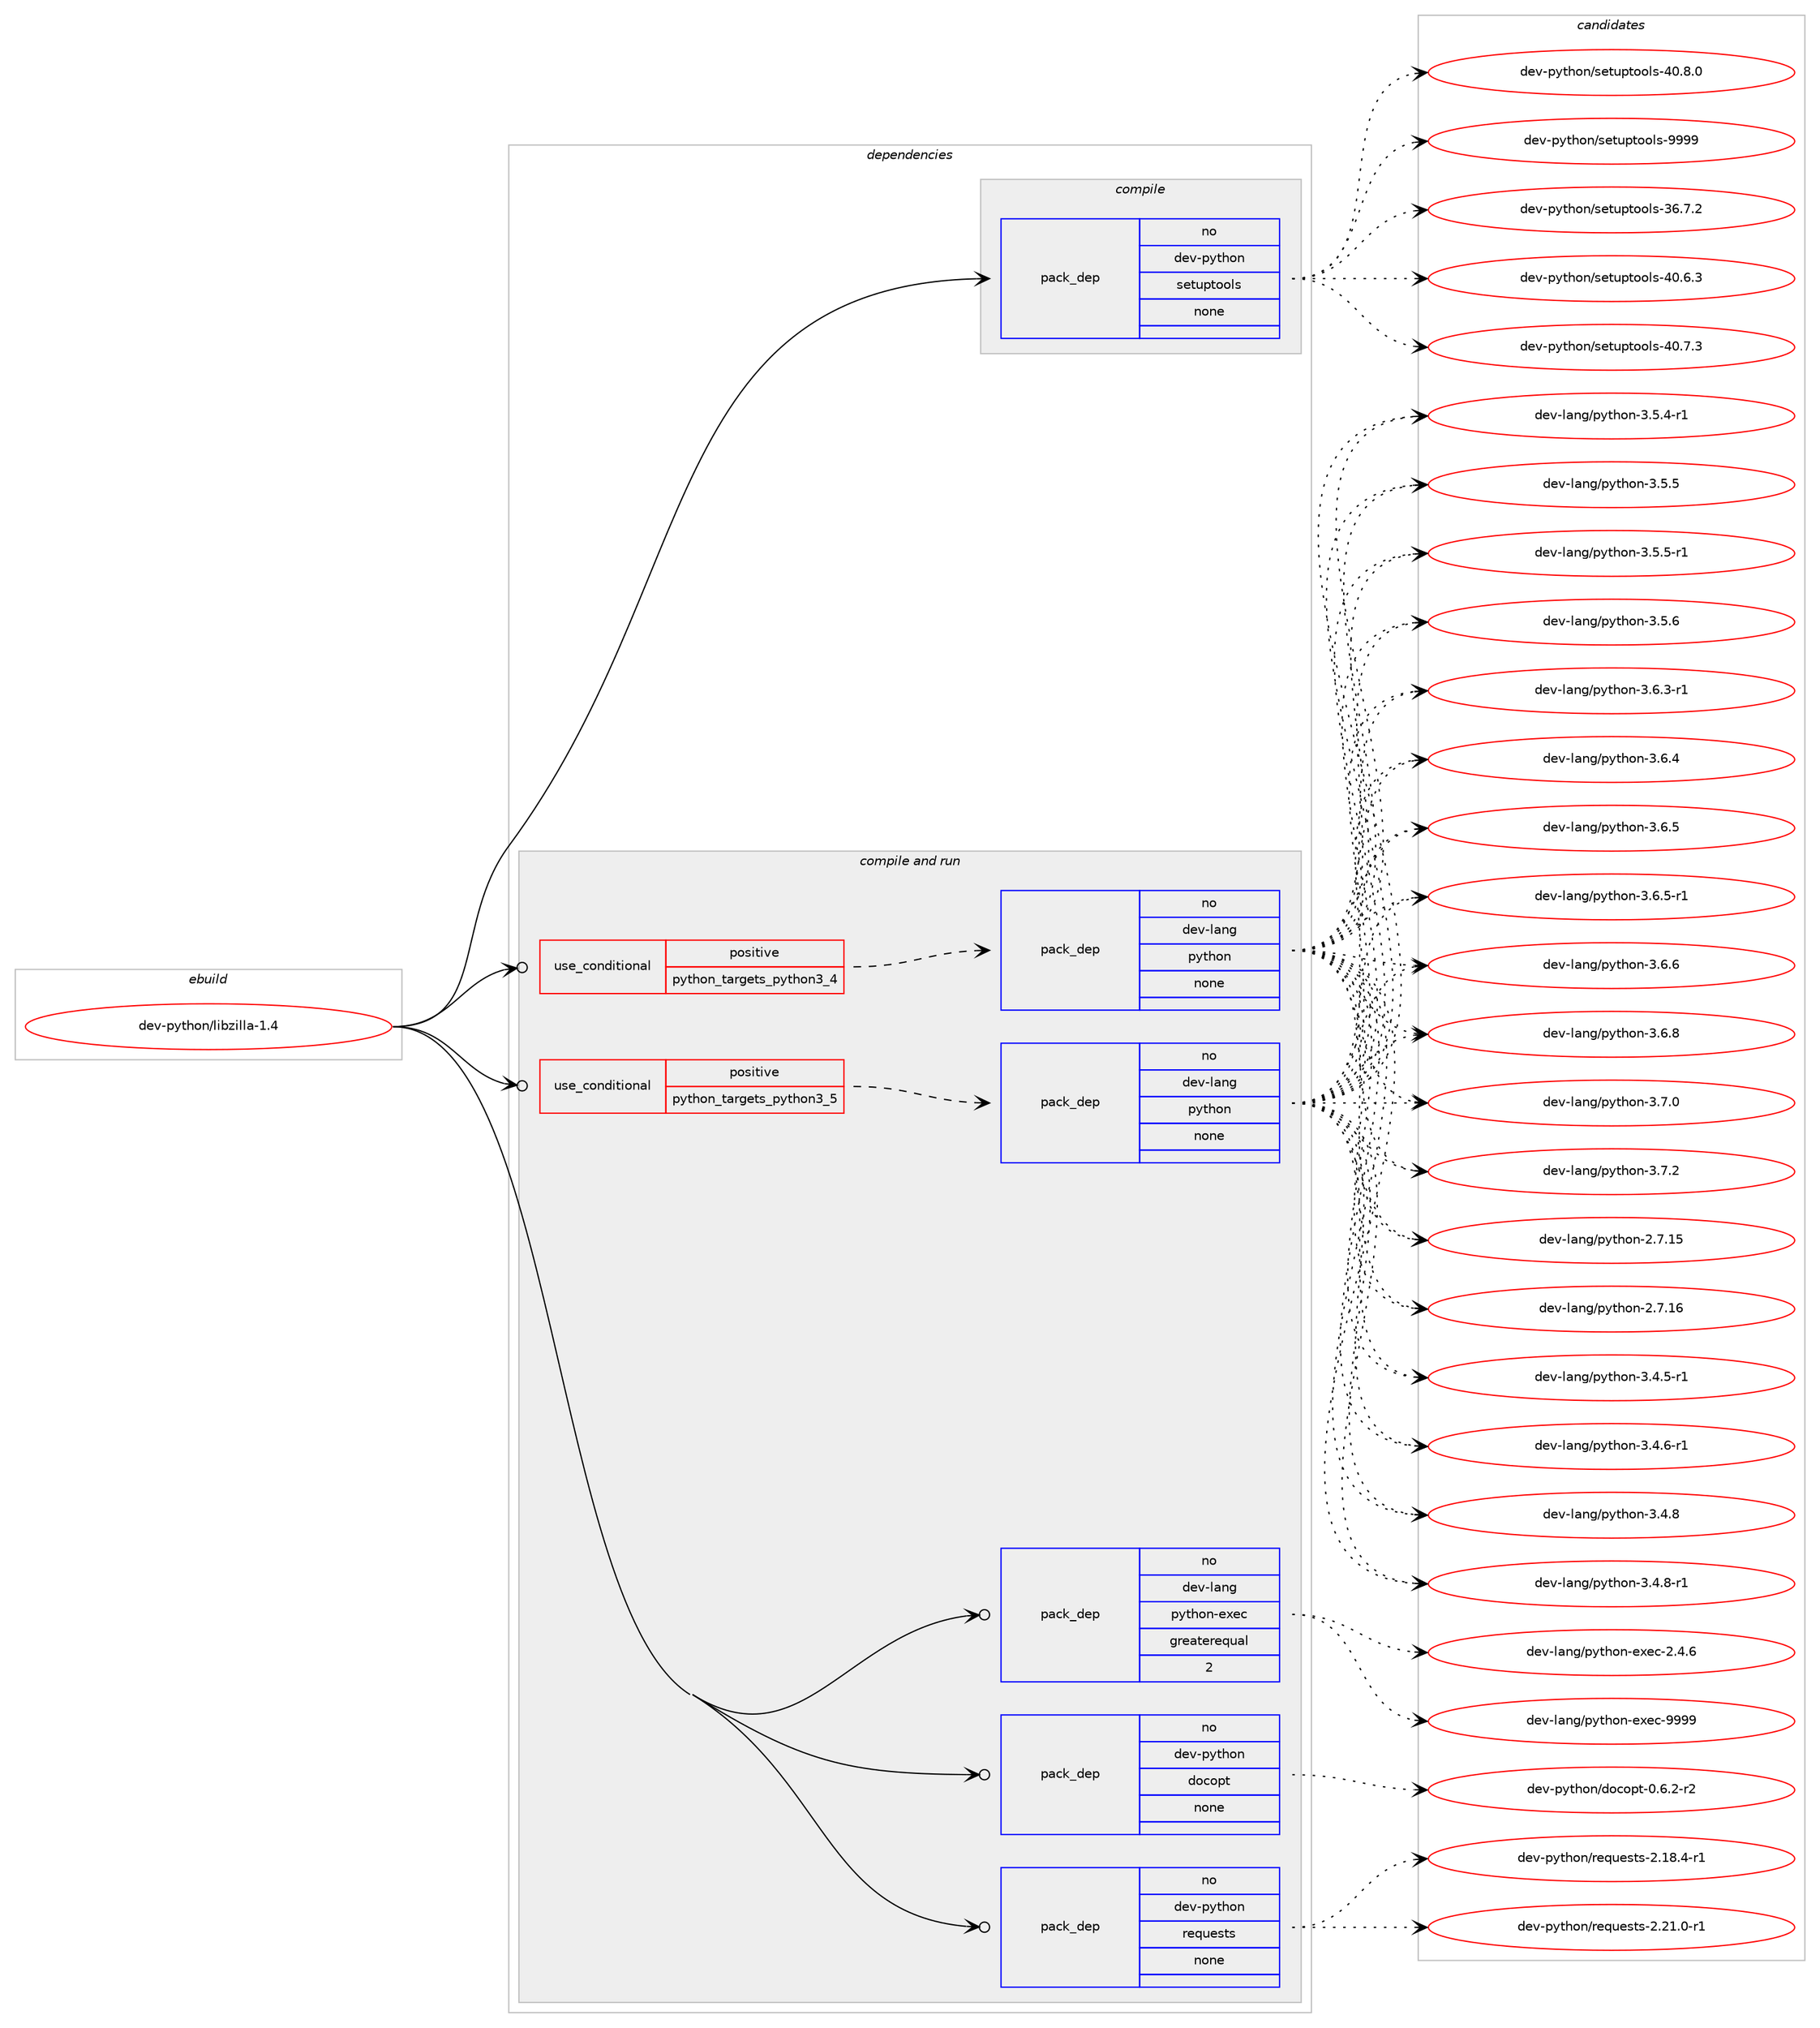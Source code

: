 digraph prolog {

# *************
# Graph options
# *************

newrank=true;
concentrate=true;
compound=true;
graph [rankdir=LR,fontname=Helvetica,fontsize=10,ranksep=1.5];#, ranksep=2.5, nodesep=0.2];
edge  [arrowhead=vee];
node  [fontname=Helvetica,fontsize=10];

# **********
# The ebuild
# **********

subgraph cluster_leftcol {
color=gray;
rank=same;
label=<<i>ebuild</i>>;
id [label="dev-python/libzilla-1.4", color=red, width=4, href="../dev-python/libzilla-1.4.svg"];
}

# ****************
# The dependencies
# ****************

subgraph cluster_midcol {
color=gray;
label=<<i>dependencies</i>>;
subgraph cluster_compile {
fillcolor="#eeeeee";
style=filled;
label=<<i>compile</i>>;
subgraph pack1017007 {
dependency1417175 [label=<<TABLE BORDER="0" CELLBORDER="1" CELLSPACING="0" CELLPADDING="4" WIDTH="220"><TR><TD ROWSPAN="6" CELLPADDING="30">pack_dep</TD></TR><TR><TD WIDTH="110">no</TD></TR><TR><TD>dev-python</TD></TR><TR><TD>setuptools</TD></TR><TR><TD>none</TD></TR><TR><TD></TD></TR></TABLE>>, shape=none, color=blue];
}
id:e -> dependency1417175:w [weight=20,style="solid",arrowhead="vee"];
}
subgraph cluster_compileandrun {
fillcolor="#eeeeee";
style=filled;
label=<<i>compile and run</i>>;
subgraph cond376895 {
dependency1417176 [label=<<TABLE BORDER="0" CELLBORDER="1" CELLSPACING="0" CELLPADDING="4"><TR><TD ROWSPAN="3" CELLPADDING="10">use_conditional</TD></TR><TR><TD>positive</TD></TR><TR><TD>python_targets_python3_4</TD></TR></TABLE>>, shape=none, color=red];
subgraph pack1017008 {
dependency1417177 [label=<<TABLE BORDER="0" CELLBORDER="1" CELLSPACING="0" CELLPADDING="4" WIDTH="220"><TR><TD ROWSPAN="6" CELLPADDING="30">pack_dep</TD></TR><TR><TD WIDTH="110">no</TD></TR><TR><TD>dev-lang</TD></TR><TR><TD>python</TD></TR><TR><TD>none</TD></TR><TR><TD></TD></TR></TABLE>>, shape=none, color=blue];
}
dependency1417176:e -> dependency1417177:w [weight=20,style="dashed",arrowhead="vee"];
}
id:e -> dependency1417176:w [weight=20,style="solid",arrowhead="odotvee"];
subgraph cond376896 {
dependency1417178 [label=<<TABLE BORDER="0" CELLBORDER="1" CELLSPACING="0" CELLPADDING="4"><TR><TD ROWSPAN="3" CELLPADDING="10">use_conditional</TD></TR><TR><TD>positive</TD></TR><TR><TD>python_targets_python3_5</TD></TR></TABLE>>, shape=none, color=red];
subgraph pack1017009 {
dependency1417179 [label=<<TABLE BORDER="0" CELLBORDER="1" CELLSPACING="0" CELLPADDING="4" WIDTH="220"><TR><TD ROWSPAN="6" CELLPADDING="30">pack_dep</TD></TR><TR><TD WIDTH="110">no</TD></TR><TR><TD>dev-lang</TD></TR><TR><TD>python</TD></TR><TR><TD>none</TD></TR><TR><TD></TD></TR></TABLE>>, shape=none, color=blue];
}
dependency1417178:e -> dependency1417179:w [weight=20,style="dashed",arrowhead="vee"];
}
id:e -> dependency1417178:w [weight=20,style="solid",arrowhead="odotvee"];
subgraph pack1017010 {
dependency1417180 [label=<<TABLE BORDER="0" CELLBORDER="1" CELLSPACING="0" CELLPADDING="4" WIDTH="220"><TR><TD ROWSPAN="6" CELLPADDING="30">pack_dep</TD></TR><TR><TD WIDTH="110">no</TD></TR><TR><TD>dev-lang</TD></TR><TR><TD>python-exec</TD></TR><TR><TD>greaterequal</TD></TR><TR><TD>2</TD></TR></TABLE>>, shape=none, color=blue];
}
id:e -> dependency1417180:w [weight=20,style="solid",arrowhead="odotvee"];
subgraph pack1017011 {
dependency1417181 [label=<<TABLE BORDER="0" CELLBORDER="1" CELLSPACING="0" CELLPADDING="4" WIDTH="220"><TR><TD ROWSPAN="6" CELLPADDING="30">pack_dep</TD></TR><TR><TD WIDTH="110">no</TD></TR><TR><TD>dev-python</TD></TR><TR><TD>docopt</TD></TR><TR><TD>none</TD></TR><TR><TD></TD></TR></TABLE>>, shape=none, color=blue];
}
id:e -> dependency1417181:w [weight=20,style="solid",arrowhead="odotvee"];
subgraph pack1017012 {
dependency1417182 [label=<<TABLE BORDER="0" CELLBORDER="1" CELLSPACING="0" CELLPADDING="4" WIDTH="220"><TR><TD ROWSPAN="6" CELLPADDING="30">pack_dep</TD></TR><TR><TD WIDTH="110">no</TD></TR><TR><TD>dev-python</TD></TR><TR><TD>requests</TD></TR><TR><TD>none</TD></TR><TR><TD></TD></TR></TABLE>>, shape=none, color=blue];
}
id:e -> dependency1417182:w [weight=20,style="solid",arrowhead="odotvee"];
}
subgraph cluster_run {
fillcolor="#eeeeee";
style=filled;
label=<<i>run</i>>;
}
}

# **************
# The candidates
# **************

subgraph cluster_choices {
rank=same;
color=gray;
label=<<i>candidates</i>>;

subgraph choice1017007 {
color=black;
nodesep=1;
choice100101118451121211161041111104711510111611711211611111110811545515446554650 [label="dev-python/setuptools-36.7.2", color=red, width=4,href="../dev-python/setuptools-36.7.2.svg"];
choice100101118451121211161041111104711510111611711211611111110811545524846544651 [label="dev-python/setuptools-40.6.3", color=red, width=4,href="../dev-python/setuptools-40.6.3.svg"];
choice100101118451121211161041111104711510111611711211611111110811545524846554651 [label="dev-python/setuptools-40.7.3", color=red, width=4,href="../dev-python/setuptools-40.7.3.svg"];
choice100101118451121211161041111104711510111611711211611111110811545524846564648 [label="dev-python/setuptools-40.8.0", color=red, width=4,href="../dev-python/setuptools-40.8.0.svg"];
choice10010111845112121116104111110471151011161171121161111111081154557575757 [label="dev-python/setuptools-9999", color=red, width=4,href="../dev-python/setuptools-9999.svg"];
dependency1417175:e -> choice100101118451121211161041111104711510111611711211611111110811545515446554650:w [style=dotted,weight="100"];
dependency1417175:e -> choice100101118451121211161041111104711510111611711211611111110811545524846544651:w [style=dotted,weight="100"];
dependency1417175:e -> choice100101118451121211161041111104711510111611711211611111110811545524846554651:w [style=dotted,weight="100"];
dependency1417175:e -> choice100101118451121211161041111104711510111611711211611111110811545524846564648:w [style=dotted,weight="100"];
dependency1417175:e -> choice10010111845112121116104111110471151011161171121161111111081154557575757:w [style=dotted,weight="100"];
}
subgraph choice1017008 {
color=black;
nodesep=1;
choice10010111845108971101034711212111610411111045504655464953 [label="dev-lang/python-2.7.15", color=red, width=4,href="../dev-lang/python-2.7.15.svg"];
choice10010111845108971101034711212111610411111045504655464954 [label="dev-lang/python-2.7.16", color=red, width=4,href="../dev-lang/python-2.7.16.svg"];
choice1001011184510897110103471121211161041111104551465246534511449 [label="dev-lang/python-3.4.5-r1", color=red, width=4,href="../dev-lang/python-3.4.5-r1.svg"];
choice1001011184510897110103471121211161041111104551465246544511449 [label="dev-lang/python-3.4.6-r1", color=red, width=4,href="../dev-lang/python-3.4.6-r1.svg"];
choice100101118451089711010347112121116104111110455146524656 [label="dev-lang/python-3.4.8", color=red, width=4,href="../dev-lang/python-3.4.8.svg"];
choice1001011184510897110103471121211161041111104551465246564511449 [label="dev-lang/python-3.4.8-r1", color=red, width=4,href="../dev-lang/python-3.4.8-r1.svg"];
choice1001011184510897110103471121211161041111104551465346524511449 [label="dev-lang/python-3.5.4-r1", color=red, width=4,href="../dev-lang/python-3.5.4-r1.svg"];
choice100101118451089711010347112121116104111110455146534653 [label="dev-lang/python-3.5.5", color=red, width=4,href="../dev-lang/python-3.5.5.svg"];
choice1001011184510897110103471121211161041111104551465346534511449 [label="dev-lang/python-3.5.5-r1", color=red, width=4,href="../dev-lang/python-3.5.5-r1.svg"];
choice100101118451089711010347112121116104111110455146534654 [label="dev-lang/python-3.5.6", color=red, width=4,href="../dev-lang/python-3.5.6.svg"];
choice1001011184510897110103471121211161041111104551465446514511449 [label="dev-lang/python-3.6.3-r1", color=red, width=4,href="../dev-lang/python-3.6.3-r1.svg"];
choice100101118451089711010347112121116104111110455146544652 [label="dev-lang/python-3.6.4", color=red, width=4,href="../dev-lang/python-3.6.4.svg"];
choice100101118451089711010347112121116104111110455146544653 [label="dev-lang/python-3.6.5", color=red, width=4,href="../dev-lang/python-3.6.5.svg"];
choice1001011184510897110103471121211161041111104551465446534511449 [label="dev-lang/python-3.6.5-r1", color=red, width=4,href="../dev-lang/python-3.6.5-r1.svg"];
choice100101118451089711010347112121116104111110455146544654 [label="dev-lang/python-3.6.6", color=red, width=4,href="../dev-lang/python-3.6.6.svg"];
choice100101118451089711010347112121116104111110455146544656 [label="dev-lang/python-3.6.8", color=red, width=4,href="../dev-lang/python-3.6.8.svg"];
choice100101118451089711010347112121116104111110455146554648 [label="dev-lang/python-3.7.0", color=red, width=4,href="../dev-lang/python-3.7.0.svg"];
choice100101118451089711010347112121116104111110455146554650 [label="dev-lang/python-3.7.2", color=red, width=4,href="../dev-lang/python-3.7.2.svg"];
dependency1417177:e -> choice10010111845108971101034711212111610411111045504655464953:w [style=dotted,weight="100"];
dependency1417177:e -> choice10010111845108971101034711212111610411111045504655464954:w [style=dotted,weight="100"];
dependency1417177:e -> choice1001011184510897110103471121211161041111104551465246534511449:w [style=dotted,weight="100"];
dependency1417177:e -> choice1001011184510897110103471121211161041111104551465246544511449:w [style=dotted,weight="100"];
dependency1417177:e -> choice100101118451089711010347112121116104111110455146524656:w [style=dotted,weight="100"];
dependency1417177:e -> choice1001011184510897110103471121211161041111104551465246564511449:w [style=dotted,weight="100"];
dependency1417177:e -> choice1001011184510897110103471121211161041111104551465346524511449:w [style=dotted,weight="100"];
dependency1417177:e -> choice100101118451089711010347112121116104111110455146534653:w [style=dotted,weight="100"];
dependency1417177:e -> choice1001011184510897110103471121211161041111104551465346534511449:w [style=dotted,weight="100"];
dependency1417177:e -> choice100101118451089711010347112121116104111110455146534654:w [style=dotted,weight="100"];
dependency1417177:e -> choice1001011184510897110103471121211161041111104551465446514511449:w [style=dotted,weight="100"];
dependency1417177:e -> choice100101118451089711010347112121116104111110455146544652:w [style=dotted,weight="100"];
dependency1417177:e -> choice100101118451089711010347112121116104111110455146544653:w [style=dotted,weight="100"];
dependency1417177:e -> choice1001011184510897110103471121211161041111104551465446534511449:w [style=dotted,weight="100"];
dependency1417177:e -> choice100101118451089711010347112121116104111110455146544654:w [style=dotted,weight="100"];
dependency1417177:e -> choice100101118451089711010347112121116104111110455146544656:w [style=dotted,weight="100"];
dependency1417177:e -> choice100101118451089711010347112121116104111110455146554648:w [style=dotted,weight="100"];
dependency1417177:e -> choice100101118451089711010347112121116104111110455146554650:w [style=dotted,weight="100"];
}
subgraph choice1017009 {
color=black;
nodesep=1;
choice10010111845108971101034711212111610411111045504655464953 [label="dev-lang/python-2.7.15", color=red, width=4,href="../dev-lang/python-2.7.15.svg"];
choice10010111845108971101034711212111610411111045504655464954 [label="dev-lang/python-2.7.16", color=red, width=4,href="../dev-lang/python-2.7.16.svg"];
choice1001011184510897110103471121211161041111104551465246534511449 [label="dev-lang/python-3.4.5-r1", color=red, width=4,href="../dev-lang/python-3.4.5-r1.svg"];
choice1001011184510897110103471121211161041111104551465246544511449 [label="dev-lang/python-3.4.6-r1", color=red, width=4,href="../dev-lang/python-3.4.6-r1.svg"];
choice100101118451089711010347112121116104111110455146524656 [label="dev-lang/python-3.4.8", color=red, width=4,href="../dev-lang/python-3.4.8.svg"];
choice1001011184510897110103471121211161041111104551465246564511449 [label="dev-lang/python-3.4.8-r1", color=red, width=4,href="../dev-lang/python-3.4.8-r1.svg"];
choice1001011184510897110103471121211161041111104551465346524511449 [label="dev-lang/python-3.5.4-r1", color=red, width=4,href="../dev-lang/python-3.5.4-r1.svg"];
choice100101118451089711010347112121116104111110455146534653 [label="dev-lang/python-3.5.5", color=red, width=4,href="../dev-lang/python-3.5.5.svg"];
choice1001011184510897110103471121211161041111104551465346534511449 [label="dev-lang/python-3.5.5-r1", color=red, width=4,href="../dev-lang/python-3.5.5-r1.svg"];
choice100101118451089711010347112121116104111110455146534654 [label="dev-lang/python-3.5.6", color=red, width=4,href="../dev-lang/python-3.5.6.svg"];
choice1001011184510897110103471121211161041111104551465446514511449 [label="dev-lang/python-3.6.3-r1", color=red, width=4,href="../dev-lang/python-3.6.3-r1.svg"];
choice100101118451089711010347112121116104111110455146544652 [label="dev-lang/python-3.6.4", color=red, width=4,href="../dev-lang/python-3.6.4.svg"];
choice100101118451089711010347112121116104111110455146544653 [label="dev-lang/python-3.6.5", color=red, width=4,href="../dev-lang/python-3.6.5.svg"];
choice1001011184510897110103471121211161041111104551465446534511449 [label="dev-lang/python-3.6.5-r1", color=red, width=4,href="../dev-lang/python-3.6.5-r1.svg"];
choice100101118451089711010347112121116104111110455146544654 [label="dev-lang/python-3.6.6", color=red, width=4,href="../dev-lang/python-3.6.6.svg"];
choice100101118451089711010347112121116104111110455146544656 [label="dev-lang/python-3.6.8", color=red, width=4,href="../dev-lang/python-3.6.8.svg"];
choice100101118451089711010347112121116104111110455146554648 [label="dev-lang/python-3.7.0", color=red, width=4,href="../dev-lang/python-3.7.0.svg"];
choice100101118451089711010347112121116104111110455146554650 [label="dev-lang/python-3.7.2", color=red, width=4,href="../dev-lang/python-3.7.2.svg"];
dependency1417179:e -> choice10010111845108971101034711212111610411111045504655464953:w [style=dotted,weight="100"];
dependency1417179:e -> choice10010111845108971101034711212111610411111045504655464954:w [style=dotted,weight="100"];
dependency1417179:e -> choice1001011184510897110103471121211161041111104551465246534511449:w [style=dotted,weight="100"];
dependency1417179:e -> choice1001011184510897110103471121211161041111104551465246544511449:w [style=dotted,weight="100"];
dependency1417179:e -> choice100101118451089711010347112121116104111110455146524656:w [style=dotted,weight="100"];
dependency1417179:e -> choice1001011184510897110103471121211161041111104551465246564511449:w [style=dotted,weight="100"];
dependency1417179:e -> choice1001011184510897110103471121211161041111104551465346524511449:w [style=dotted,weight="100"];
dependency1417179:e -> choice100101118451089711010347112121116104111110455146534653:w [style=dotted,weight="100"];
dependency1417179:e -> choice1001011184510897110103471121211161041111104551465346534511449:w [style=dotted,weight="100"];
dependency1417179:e -> choice100101118451089711010347112121116104111110455146534654:w [style=dotted,weight="100"];
dependency1417179:e -> choice1001011184510897110103471121211161041111104551465446514511449:w [style=dotted,weight="100"];
dependency1417179:e -> choice100101118451089711010347112121116104111110455146544652:w [style=dotted,weight="100"];
dependency1417179:e -> choice100101118451089711010347112121116104111110455146544653:w [style=dotted,weight="100"];
dependency1417179:e -> choice1001011184510897110103471121211161041111104551465446534511449:w [style=dotted,weight="100"];
dependency1417179:e -> choice100101118451089711010347112121116104111110455146544654:w [style=dotted,weight="100"];
dependency1417179:e -> choice100101118451089711010347112121116104111110455146544656:w [style=dotted,weight="100"];
dependency1417179:e -> choice100101118451089711010347112121116104111110455146554648:w [style=dotted,weight="100"];
dependency1417179:e -> choice100101118451089711010347112121116104111110455146554650:w [style=dotted,weight="100"];
}
subgraph choice1017010 {
color=black;
nodesep=1;
choice1001011184510897110103471121211161041111104510112010199455046524654 [label="dev-lang/python-exec-2.4.6", color=red, width=4,href="../dev-lang/python-exec-2.4.6.svg"];
choice10010111845108971101034711212111610411111045101120101994557575757 [label="dev-lang/python-exec-9999", color=red, width=4,href="../dev-lang/python-exec-9999.svg"];
dependency1417180:e -> choice1001011184510897110103471121211161041111104510112010199455046524654:w [style=dotted,weight="100"];
dependency1417180:e -> choice10010111845108971101034711212111610411111045101120101994557575757:w [style=dotted,weight="100"];
}
subgraph choice1017011 {
color=black;
nodesep=1;
choice1001011184511212111610411111047100111991111121164548465446504511450 [label="dev-python/docopt-0.6.2-r2", color=red, width=4,href="../dev-python/docopt-0.6.2-r2.svg"];
dependency1417181:e -> choice1001011184511212111610411111047100111991111121164548465446504511450:w [style=dotted,weight="100"];
}
subgraph choice1017012 {
color=black;
nodesep=1;
choice1001011184511212111610411111047114101113117101115116115455046495646524511449 [label="dev-python/requests-2.18.4-r1", color=red, width=4,href="../dev-python/requests-2.18.4-r1.svg"];
choice1001011184511212111610411111047114101113117101115116115455046504946484511449 [label="dev-python/requests-2.21.0-r1", color=red, width=4,href="../dev-python/requests-2.21.0-r1.svg"];
dependency1417182:e -> choice1001011184511212111610411111047114101113117101115116115455046495646524511449:w [style=dotted,weight="100"];
dependency1417182:e -> choice1001011184511212111610411111047114101113117101115116115455046504946484511449:w [style=dotted,weight="100"];
}
}

}
